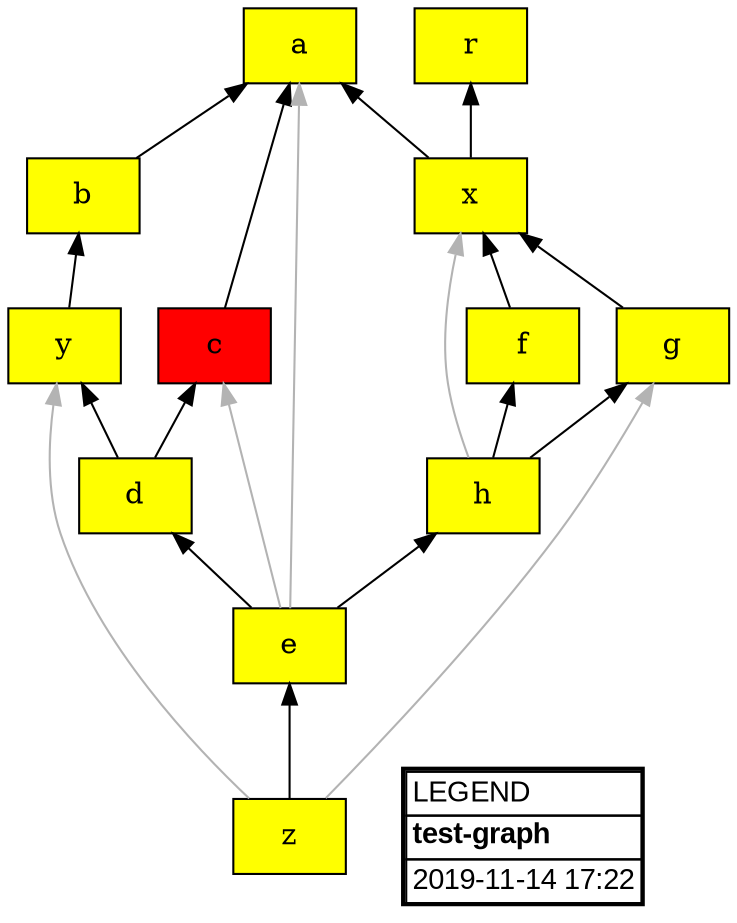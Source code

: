 digraph "test-graph" {
  dpi="300.0";
  rankdir=BT;

  node [fillcolor="yellow",shape=rect,style=filled];

  "a" [];

  "b" [];
  "b" -> "a" [label=""];

  "c" [fillcolor="red"];
  "c" -> "a" [label=""];

  "d" [];
  "d" -> "y" [label=""];
  "d" -> "c" [label=""];

  "e" [];
  "e" -> "a" [color="#b3b3b3",label=""];
  "e" -> "d" [label=""];
  "e" -> "h" [label=""];
  "e" -> "c" [color="#b3b3b3",label=""];

  "f" [];
  "f" -> "x" [label=""];

  "g" [];
  "g" -> "x" [label=""];

  "h" [];
  "h" -> "g" [label=""];
  "h" -> "x" [color="#b3b3b3",label=""];
  "h" -> "f" [label=""];

  "r" [];

  "x" [];
  "x" -> "r" [label=""];
  "x" -> "a" [label=""];

  "y" [];
  "y" -> "b" [label=""];

  "z" [];
  "z" -> "e" [label=""];
  "z" -> "g" [color="#b3b3b3",label=""];
  "z" -> "y" [color="#b3b3b3",label=""];


  "LEGEND" [fillcolor="#ffffff",fontname="Verdana,Arial,Sans-Serif",label=<<table border="2" cellborder="1" cellspacing="0" id="LEGEND"><tr><td align="left">LEGEND</td></tr><tr><td align="left"><b>test-graph</b></td></tr><tr><td align="left">2019-11-14 17:22</td></tr></table>>,shape=plaintext,style=filled];
}
